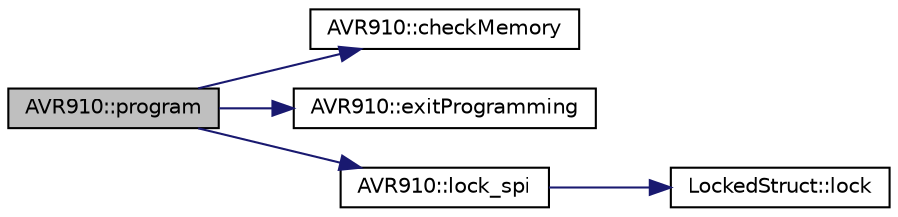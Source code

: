 digraph "AVR910::program"
{
  edge [fontname="Helvetica",fontsize="10",labelfontname="Helvetica",labelfontsize="10"];
  node [fontname="Helvetica",fontsize="10",shape=record];
  rankdir="LR";
  Node36 [label="AVR910::program",height=0.2,width=0.4,color="black", fillcolor="grey75", style="filled", fontcolor="black"];
  Node36 -> Node37 [color="midnightblue",fontsize="10",style="solid",fontname="Helvetica"];
  Node37 [label="AVR910::checkMemory",height=0.2,width=0.4,color="black", fillcolor="white", style="filled",URL="$class_a_v_r910.html#a3d5e6c907a6c31e47e05557fc713f0f0",tooltip="Check the binary has been written correctly. "];
  Node36 -> Node38 [color="midnightblue",fontsize="10",style="solid",fontname="Helvetica"];
  Node38 [label="AVR910::exitProgramming",height=0.2,width=0.4,color="black", fillcolor="white", style="filled",URL="$class_a_v_r910.html#a6390cd4b442aa6267d934357ebdb42b9",tooltip="Brings the reset line high to exit programming mode. "];
  Node36 -> Node39 [color="midnightblue",fontsize="10",style="solid",fontname="Helvetica"];
  Node39 [label="AVR910::lock_spi",height=0.2,width=0.4,color="black", fillcolor="white", style="filled",URL="$class_a_v_r910.html#a4b33111389ef72e6e05e2951505e1821"];
  Node39 -> Node40 [color="midnightblue",fontsize="10",style="solid",fontname="Helvetica"];
  Node40 [label="LockedStruct::lock",height=0.2,width=0.4,color="black", fillcolor="white", style="filled",URL="$struct_locked_struct.html#aa207b98a1cd6c569a96e7d1d5565478f",tooltip="Lock this struct. "];
}
